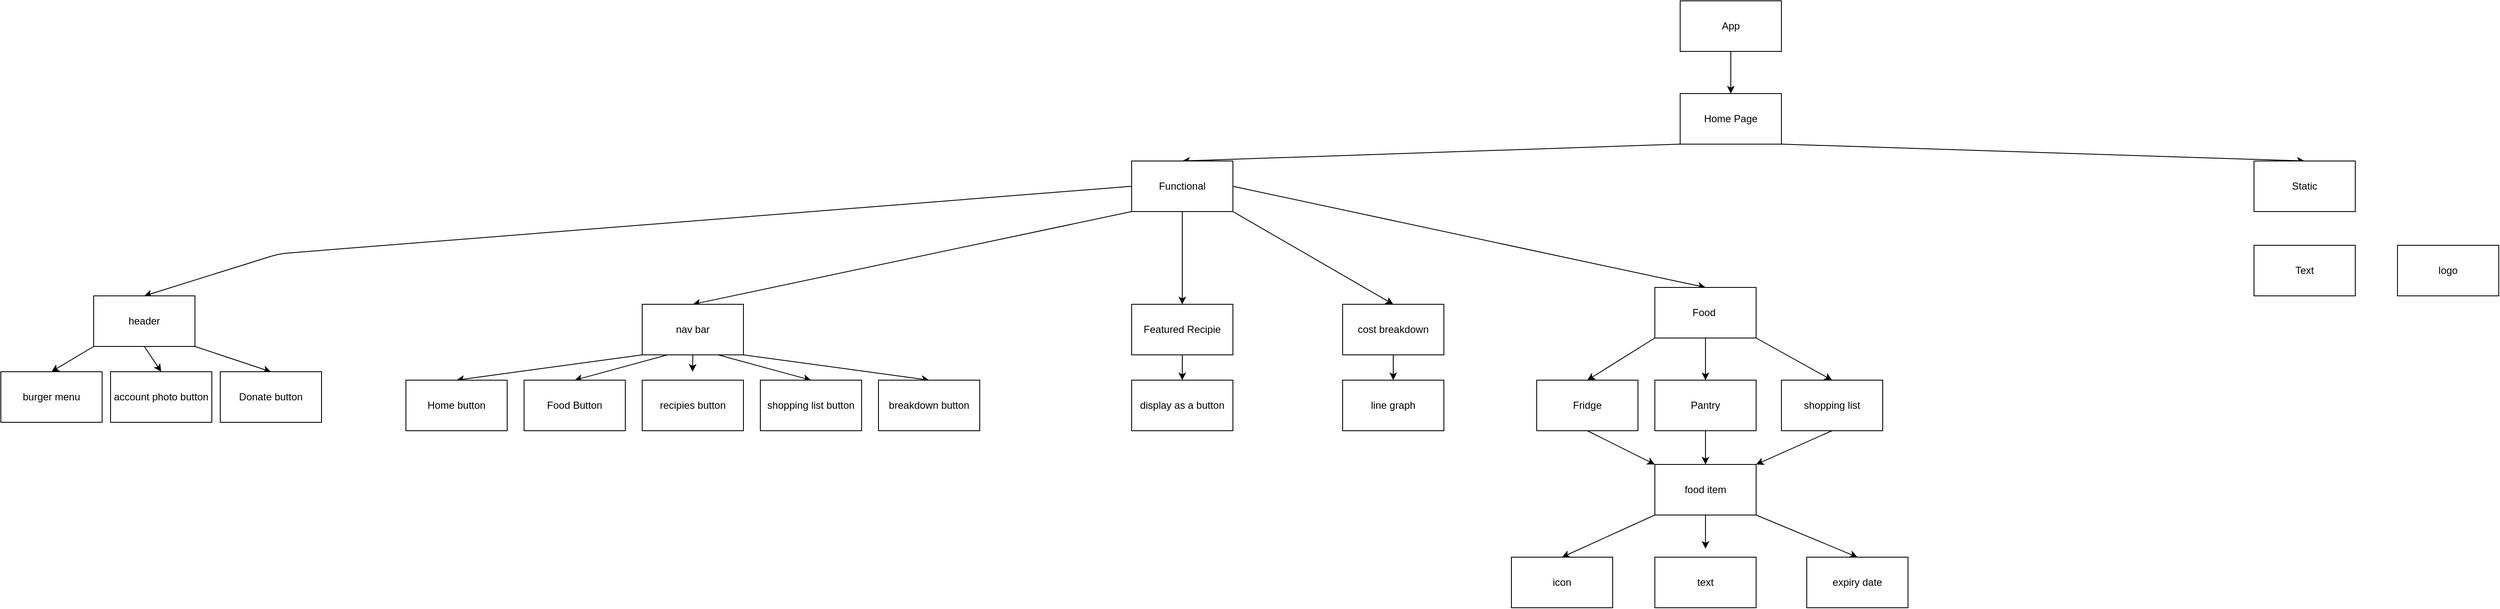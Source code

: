 <mxfile>
    <diagram id="ErX0PkP-jwGGwEfr9hkn" name="Page-1">
        <mxGraphModel dx="2601" dy="494" grid="1" gridSize="10" guides="1" tooltips="1" connect="1" arrows="1" fold="1" page="1" pageScale="1" pageWidth="850" pageHeight="1100" math="0" shadow="0">
            <root>
                <mxCell id="0"/>
                <mxCell id="1" parent="0"/>
                <mxCell id="5" style="edgeStyle=none;html=1;exitX=0.5;exitY=1;exitDx=0;exitDy=0;entryX=0.5;entryY=0;entryDx=0;entryDy=0;" edge="1" parent="1" source="2" target="3">
                    <mxGeometry relative="1" as="geometry"/>
                </mxCell>
                <mxCell id="2" value="App" style="rounded=0;whiteSpace=wrap;html=1;" vertex="1" parent="1">
                    <mxGeometry x="320" y="20" width="120" height="60" as="geometry"/>
                </mxCell>
                <mxCell id="7" style="edgeStyle=none;html=1;exitX=0;exitY=1;exitDx=0;exitDy=0;entryX=0.5;entryY=0;entryDx=0;entryDy=0;" edge="1" parent="1" source="3" target="4">
                    <mxGeometry relative="1" as="geometry"/>
                </mxCell>
                <mxCell id="8" style="edgeStyle=none;html=1;exitX=1;exitY=1;exitDx=0;exitDy=0;entryX=0.5;entryY=0;entryDx=0;entryDy=0;" edge="1" parent="1" source="3" target="6">
                    <mxGeometry relative="1" as="geometry"/>
                </mxCell>
                <mxCell id="3" value="Home Page" style="rounded=0;whiteSpace=wrap;html=1;" vertex="1" parent="1">
                    <mxGeometry x="320" y="130" width="120" height="60" as="geometry"/>
                </mxCell>
                <mxCell id="20" style="edgeStyle=none;html=1;exitX=0;exitY=0.5;exitDx=0;exitDy=0;entryX=0.5;entryY=0;entryDx=0;entryDy=0;" edge="1" parent="1" source="4" target="14">
                    <mxGeometry relative="1" as="geometry">
                        <Array as="points">
                            <mxPoint x="-1340" y="320"/>
                        </Array>
                    </mxGeometry>
                </mxCell>
                <mxCell id="30" style="edgeStyle=none;html=1;entryX=0.5;entryY=0;entryDx=0;entryDy=0;exitX=0;exitY=1;exitDx=0;exitDy=0;" edge="1" parent="1" source="4" target="11">
                    <mxGeometry relative="1" as="geometry">
                        <mxPoint x="-570" y="280" as="sourcePoint"/>
                    </mxGeometry>
                </mxCell>
                <mxCell id="37" style="edgeStyle=none;html=1;exitX=0.5;exitY=1;exitDx=0;exitDy=0;entryX=0.5;entryY=0;entryDx=0;entryDy=0;" edge="1" parent="1" source="4" target="10">
                    <mxGeometry relative="1" as="geometry"/>
                </mxCell>
                <mxCell id="46" style="edgeStyle=none;html=1;exitX=1;exitY=1;exitDx=0;exitDy=0;entryX=0.5;entryY=0;entryDx=0;entryDy=0;" edge="1" parent="1" source="4" target="22">
                    <mxGeometry relative="1" as="geometry"/>
                </mxCell>
                <mxCell id="60" style="edgeStyle=none;html=1;exitX=1;exitY=0.5;exitDx=0;exitDy=0;entryX=0.5;entryY=0;entryDx=0;entryDy=0;" edge="1" parent="1" source="4" target="15">
                    <mxGeometry relative="1" as="geometry"/>
                </mxCell>
                <mxCell id="4" value="Functional" style="rounded=0;whiteSpace=wrap;html=1;" vertex="1" parent="1">
                    <mxGeometry x="-330" y="210" width="120" height="60" as="geometry"/>
                </mxCell>
                <mxCell id="6" value="Static" style="rounded=0;whiteSpace=wrap;html=1;" vertex="1" parent="1">
                    <mxGeometry x="1000" y="210" width="120" height="60" as="geometry"/>
                </mxCell>
                <mxCell id="9" value="display as a button" style="rounded=0;whiteSpace=wrap;html=1;" vertex="1" parent="1">
                    <mxGeometry x="-330" y="470" width="120" height="60" as="geometry"/>
                </mxCell>
                <mxCell id="36" style="edgeStyle=none;html=1;exitX=0.5;exitY=1;exitDx=0;exitDy=0;entryX=0.5;entryY=0;entryDx=0;entryDy=0;" edge="1" parent="1" source="10" target="9">
                    <mxGeometry relative="1" as="geometry"/>
                </mxCell>
                <mxCell id="10" value="Featured Recipie" style="rounded=0;whiteSpace=wrap;html=1;" vertex="1" parent="1">
                    <mxGeometry x="-330" y="380" width="120" height="60" as="geometry"/>
                </mxCell>
                <mxCell id="31" style="edgeStyle=none;html=1;exitX=0;exitY=1;exitDx=0;exitDy=0;entryX=0.5;entryY=0;entryDx=0;entryDy=0;" edge="1" parent="1" source="11" target="27">
                    <mxGeometry relative="1" as="geometry"/>
                </mxCell>
                <mxCell id="32" style="edgeStyle=none;html=1;exitX=0.25;exitY=1;exitDx=0;exitDy=0;entryX=0.5;entryY=0;entryDx=0;entryDy=0;" edge="1" parent="1" source="11" target="26">
                    <mxGeometry relative="1" as="geometry"/>
                </mxCell>
                <mxCell id="33" style="edgeStyle=none;html=1;exitX=0.5;exitY=1;exitDx=0;exitDy=0;" edge="1" parent="1" source="11">
                    <mxGeometry relative="1" as="geometry">
                        <mxPoint x="-850.333" y="460" as="targetPoint"/>
                    </mxGeometry>
                </mxCell>
                <mxCell id="34" style="edgeStyle=none;html=1;exitX=0.75;exitY=1;exitDx=0;exitDy=0;entryX=0.5;entryY=0;entryDx=0;entryDy=0;" edge="1" parent="1" source="11" target="24">
                    <mxGeometry relative="1" as="geometry"/>
                </mxCell>
                <mxCell id="35" style="edgeStyle=none;html=1;exitX=1;exitY=1;exitDx=0;exitDy=0;entryX=0.5;entryY=0;entryDx=0;entryDy=0;" edge="1" parent="1" source="11" target="23">
                    <mxGeometry relative="1" as="geometry"/>
                </mxCell>
                <mxCell id="11" value="nav bar" style="rounded=0;whiteSpace=wrap;html=1;" vertex="1" parent="1">
                    <mxGeometry x="-910" y="380" width="120" height="60" as="geometry"/>
                </mxCell>
                <mxCell id="12" value="account photo button" style="rounded=0;whiteSpace=wrap;html=1;" vertex="1" parent="1">
                    <mxGeometry x="-1540" y="460" width="120" height="60" as="geometry"/>
                </mxCell>
                <mxCell id="13" value="burger menu" style="rounded=0;whiteSpace=wrap;html=1;" vertex="1" parent="1">
                    <mxGeometry x="-1670" y="460" width="120" height="60" as="geometry"/>
                </mxCell>
                <mxCell id="18" style="edgeStyle=none;html=1;exitX=0;exitY=1;exitDx=0;exitDy=0;entryX=0.5;entryY=0;entryDx=0;entryDy=0;" edge="1" parent="1" source="14" target="13">
                    <mxGeometry relative="1" as="geometry"/>
                </mxCell>
                <mxCell id="19" style="edgeStyle=none;html=1;exitX=0.5;exitY=1;exitDx=0;exitDy=0;entryX=0.5;entryY=0;entryDx=0;entryDy=0;" edge="1" parent="1" source="14" target="12">
                    <mxGeometry relative="1" as="geometry"/>
                </mxCell>
                <mxCell id="62" style="edgeStyle=none;html=1;exitX=1;exitY=1;exitDx=0;exitDy=0;entryX=0.5;entryY=0;entryDx=0;entryDy=0;" edge="1" parent="1" source="14" target="61">
                    <mxGeometry relative="1" as="geometry"/>
                </mxCell>
                <mxCell id="14" value="header" style="rounded=0;whiteSpace=wrap;html=1;" vertex="1" parent="1">
                    <mxGeometry x="-1560" y="370" width="120" height="60" as="geometry"/>
                </mxCell>
                <mxCell id="51" style="edgeStyle=none;html=1;exitX=0;exitY=1;exitDx=0;exitDy=0;entryX=0.5;entryY=0;entryDx=0;entryDy=0;" edge="1" parent="1" source="15" target="42">
                    <mxGeometry relative="1" as="geometry"/>
                </mxCell>
                <mxCell id="52" style="edgeStyle=none;html=1;exitX=0.5;exitY=1;exitDx=0;exitDy=0;entryX=0.5;entryY=0;entryDx=0;entryDy=0;" edge="1" parent="1" source="15" target="43">
                    <mxGeometry relative="1" as="geometry"/>
                </mxCell>
                <mxCell id="53" style="edgeStyle=none;html=1;exitX=1;exitY=1;exitDx=0;exitDy=0;entryX=0.5;entryY=0;entryDx=0;entryDy=0;" edge="1" parent="1" source="15" target="44">
                    <mxGeometry relative="1" as="geometry"/>
                </mxCell>
                <mxCell id="15" value="Food&amp;nbsp;" style="rounded=0;whiteSpace=wrap;html=1;" vertex="1" parent="1">
                    <mxGeometry x="290" y="360" width="120" height="60" as="geometry"/>
                </mxCell>
                <mxCell id="16" value="Text" style="rounded=0;whiteSpace=wrap;html=1;" vertex="1" parent="1">
                    <mxGeometry x="1000" y="310" width="120" height="60" as="geometry"/>
                </mxCell>
                <mxCell id="17" value="logo" style="rounded=0;whiteSpace=wrap;html=1;" vertex="1" parent="1">
                    <mxGeometry x="1170" y="310" width="120" height="60" as="geometry"/>
                </mxCell>
                <mxCell id="21" value="line graph" style="rounded=0;whiteSpace=wrap;html=1;" vertex="1" parent="1">
                    <mxGeometry x="-80" y="470" width="120" height="60" as="geometry"/>
                </mxCell>
                <mxCell id="47" style="edgeStyle=none;html=1;exitX=0.5;exitY=1;exitDx=0;exitDy=0;entryX=0.5;entryY=0;entryDx=0;entryDy=0;" edge="1" parent="1" source="22" target="21">
                    <mxGeometry relative="1" as="geometry"/>
                </mxCell>
                <mxCell id="22" value="cost breakdown" style="rounded=0;whiteSpace=wrap;html=1;" vertex="1" parent="1">
                    <mxGeometry x="-80" y="380" width="120" height="60" as="geometry"/>
                </mxCell>
                <mxCell id="23" value="breakdown button" style="rounded=0;whiteSpace=wrap;html=1;" vertex="1" parent="1">
                    <mxGeometry x="-630" y="470" width="120" height="60" as="geometry"/>
                </mxCell>
                <mxCell id="24" value="shopping list button" style="rounded=0;whiteSpace=wrap;html=1;" vertex="1" parent="1">
                    <mxGeometry x="-770" y="470" width="120" height="60" as="geometry"/>
                </mxCell>
                <mxCell id="25" value="recipies button" style="rounded=0;whiteSpace=wrap;html=1;" vertex="1" parent="1">
                    <mxGeometry x="-910" y="470" width="120" height="60" as="geometry"/>
                </mxCell>
                <mxCell id="26" value="Food Button" style="rounded=0;whiteSpace=wrap;html=1;" vertex="1" parent="1">
                    <mxGeometry x="-1050" y="470" width="120" height="60" as="geometry"/>
                </mxCell>
                <mxCell id="27" value="Home button" style="rounded=0;whiteSpace=wrap;html=1;" vertex="1" parent="1">
                    <mxGeometry x="-1190" y="470" width="120" height="60" as="geometry"/>
                </mxCell>
                <mxCell id="54" style="edgeStyle=none;html=1;exitX=0.5;exitY=1;exitDx=0;exitDy=0;entryX=0;entryY=0;entryDx=0;entryDy=0;" edge="1" parent="1" source="42" target="49">
                    <mxGeometry relative="1" as="geometry"/>
                </mxCell>
                <mxCell id="42" value="Fridge" style="rounded=0;whiteSpace=wrap;html=1;" vertex="1" parent="1">
                    <mxGeometry x="150" y="470" width="120" height="60" as="geometry"/>
                </mxCell>
                <mxCell id="55" style="edgeStyle=none;html=1;exitX=0.5;exitY=1;exitDx=0;exitDy=0;entryX=0.5;entryY=0;entryDx=0;entryDy=0;" edge="1" parent="1" source="43" target="49">
                    <mxGeometry relative="1" as="geometry"/>
                </mxCell>
                <mxCell id="43" value="Pantry" style="rounded=0;whiteSpace=wrap;html=1;" vertex="1" parent="1">
                    <mxGeometry x="290" y="470" width="120" height="60" as="geometry"/>
                </mxCell>
                <mxCell id="56" style="edgeStyle=none;html=1;exitX=0.5;exitY=1;exitDx=0;exitDy=0;entryX=1;entryY=0;entryDx=0;entryDy=0;" edge="1" parent="1" source="44" target="49">
                    <mxGeometry relative="1" as="geometry"/>
                </mxCell>
                <mxCell id="44" value="shopping list" style="rounded=0;whiteSpace=wrap;html=1;" vertex="1" parent="1">
                    <mxGeometry x="440" y="470" width="120" height="60" as="geometry"/>
                </mxCell>
                <mxCell id="45" value="text" style="rounded=0;whiteSpace=wrap;html=1;" vertex="1" parent="1">
                    <mxGeometry x="290" y="680" width="120" height="60" as="geometry"/>
                </mxCell>
                <mxCell id="48" value="icon" style="rounded=0;whiteSpace=wrap;html=1;" vertex="1" parent="1">
                    <mxGeometry x="120" y="680" width="120" height="60" as="geometry"/>
                </mxCell>
                <mxCell id="57" style="edgeStyle=none;html=1;exitX=0;exitY=1;exitDx=0;exitDy=0;entryX=0.5;entryY=0;entryDx=0;entryDy=0;" edge="1" parent="1" source="49" target="48">
                    <mxGeometry relative="1" as="geometry"/>
                </mxCell>
                <mxCell id="58" style="edgeStyle=none;html=1;exitX=0.5;exitY=1;exitDx=0;exitDy=0;" edge="1" parent="1" source="49">
                    <mxGeometry relative="1" as="geometry">
                        <mxPoint x="350" y="670" as="targetPoint"/>
                    </mxGeometry>
                </mxCell>
                <mxCell id="59" style="edgeStyle=none;html=1;exitX=1;exitY=1;exitDx=0;exitDy=0;entryX=0.5;entryY=0;entryDx=0;entryDy=0;" edge="1" parent="1" source="49" target="50">
                    <mxGeometry relative="1" as="geometry"/>
                </mxCell>
                <mxCell id="49" value="food item" style="rounded=0;whiteSpace=wrap;html=1;" vertex="1" parent="1">
                    <mxGeometry x="290" y="570" width="120" height="60" as="geometry"/>
                </mxCell>
                <mxCell id="50" value="expiry date" style="rounded=0;whiteSpace=wrap;html=1;" vertex="1" parent="1">
                    <mxGeometry x="470" y="680" width="120" height="60" as="geometry"/>
                </mxCell>
                <mxCell id="61" value="Donate button" style="rounded=0;whiteSpace=wrap;html=1;" vertex="1" parent="1">
                    <mxGeometry x="-1410" y="460" width="120" height="60" as="geometry"/>
                </mxCell>
            </root>
        </mxGraphModel>
    </diagram>
</mxfile>
